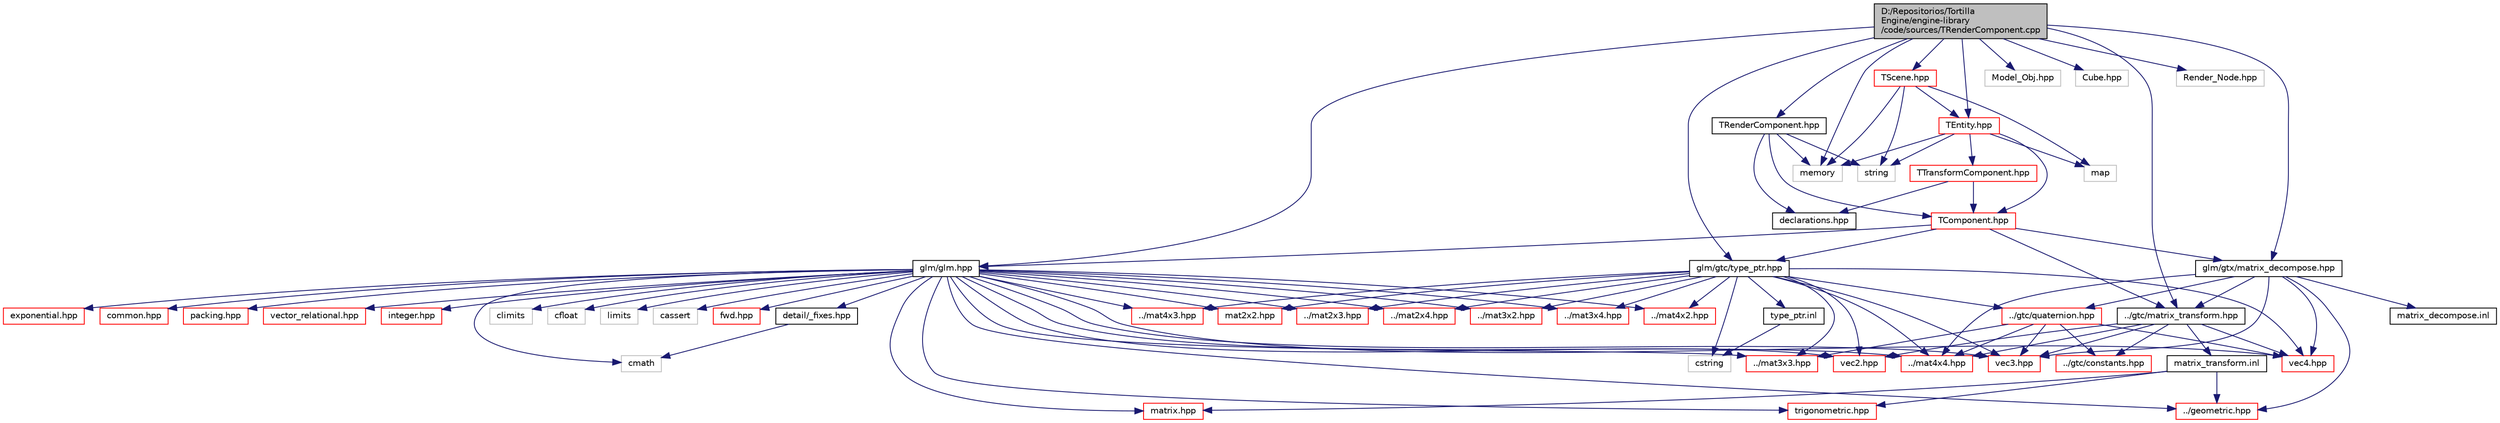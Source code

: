 digraph "D:/Repositorios/TortillaEngine/engine-library/code/sources/TRenderComponent.cpp"
{
 // LATEX_PDF_SIZE
  edge [fontname="Helvetica",fontsize="10",labelfontname="Helvetica",labelfontsize="10"];
  node [fontname="Helvetica",fontsize="10",shape=record];
  Node1 [label="D:/Repositorios/Tortilla\lEngine/engine-library\l/code/sources/TRenderComponent.cpp",height=0.2,width=0.4,color="black", fillcolor="grey75", style="filled", fontcolor="black",tooltip=" "];
  Node1 -> Node2 [color="midnightblue",fontsize="10",style="solid",fontname="Helvetica"];
  Node2 [label="TRenderComponent.hpp",height=0.2,width=0.4,color="black", fillcolor="white", style="filled",URL="$_t_render_component_8hpp.html",tooltip=" "];
  Node2 -> Node3 [color="midnightblue",fontsize="10",style="solid",fontname="Helvetica"];
  Node3 [label="declarations.hpp",height=0.2,width=0.4,color="black", fillcolor="white", style="filled",URL="$declarations_8hpp.html",tooltip=" "];
  Node2 -> Node4 [color="midnightblue",fontsize="10",style="solid",fontname="Helvetica"];
  Node4 [label="TComponent.hpp",height=0.2,width=0.4,color="red", fillcolor="white", style="filled",URL="$_t_component_8hpp.html",tooltip=" "];
  Node4 -> Node5 [color="midnightblue",fontsize="10",style="solid",fontname="Helvetica"];
  Node5 [label="glm/glm.hpp",height=0.2,width=0.4,color="black", fillcolor="white", style="filled",URL="$glm_8hpp.html",tooltip=" "];
  Node5 -> Node6 [color="midnightblue",fontsize="10",style="solid",fontname="Helvetica"];
  Node6 [label="detail/_fixes.hpp",height=0.2,width=0.4,color="black", fillcolor="white", style="filled",URL="$__fixes_8hpp.html",tooltip=" "];
  Node6 -> Node7 [color="midnightblue",fontsize="10",style="solid",fontname="Helvetica"];
  Node7 [label="cmath",height=0.2,width=0.4,color="grey75", fillcolor="white", style="filled",tooltip=" "];
  Node5 -> Node7 [color="midnightblue",fontsize="10",style="solid",fontname="Helvetica"];
  Node5 -> Node8 [color="midnightblue",fontsize="10",style="solid",fontname="Helvetica"];
  Node8 [label="climits",height=0.2,width=0.4,color="grey75", fillcolor="white", style="filled",tooltip=" "];
  Node5 -> Node9 [color="midnightblue",fontsize="10",style="solid",fontname="Helvetica"];
  Node9 [label="cfloat",height=0.2,width=0.4,color="grey75", fillcolor="white", style="filled",tooltip=" "];
  Node5 -> Node10 [color="midnightblue",fontsize="10",style="solid",fontname="Helvetica"];
  Node10 [label="limits",height=0.2,width=0.4,color="grey75", fillcolor="white", style="filled",tooltip=" "];
  Node5 -> Node11 [color="midnightblue",fontsize="10",style="solid",fontname="Helvetica"];
  Node11 [label="cassert",height=0.2,width=0.4,color="grey75", fillcolor="white", style="filled",tooltip=" "];
  Node5 -> Node12 [color="midnightblue",fontsize="10",style="solid",fontname="Helvetica"];
  Node12 [label="fwd.hpp",height=0.2,width=0.4,color="red", fillcolor="white", style="filled",URL="$fwd_8hpp.html",tooltip=" "];
  Node5 -> Node21 [color="midnightblue",fontsize="10",style="solid",fontname="Helvetica"];
  Node21 [label="vec2.hpp",height=0.2,width=0.4,color="red", fillcolor="white", style="filled",URL="$vec2_8hpp.html",tooltip=" "];
  Node5 -> Node24 [color="midnightblue",fontsize="10",style="solid",fontname="Helvetica"];
  Node24 [label="vec3.hpp",height=0.2,width=0.4,color="red", fillcolor="white", style="filled",URL="$vec3_8hpp.html",tooltip=" "];
  Node5 -> Node27 [color="midnightblue",fontsize="10",style="solid",fontname="Helvetica"];
  Node27 [label="vec4.hpp",height=0.2,width=0.4,color="red", fillcolor="white", style="filled",URL="$vec4_8hpp.html",tooltip=" "];
  Node5 -> Node30 [color="midnightblue",fontsize="10",style="solid",fontname="Helvetica"];
  Node30 [label="mat2x2.hpp",height=0.2,width=0.4,color="red", fillcolor="white", style="filled",URL="$mat2x2_8hpp.html",tooltip=" "];
  Node5 -> Node34 [color="midnightblue",fontsize="10",style="solid",fontname="Helvetica"];
  Node34 [label="../mat2x3.hpp",height=0.2,width=0.4,color="red", fillcolor="white", style="filled",URL="$mat2x3_8hpp.html",tooltip=" "];
  Node5 -> Node37 [color="midnightblue",fontsize="10",style="solid",fontname="Helvetica"];
  Node37 [label="../mat2x4.hpp",height=0.2,width=0.4,color="red", fillcolor="white", style="filled",URL="$mat2x4_8hpp.html",tooltip=" "];
  Node5 -> Node40 [color="midnightblue",fontsize="10",style="solid",fontname="Helvetica"];
  Node40 [label="../mat3x2.hpp",height=0.2,width=0.4,color="red", fillcolor="white", style="filled",URL="$mat3x2_8hpp.html",tooltip=" "];
  Node5 -> Node43 [color="midnightblue",fontsize="10",style="solid",fontname="Helvetica"];
  Node43 [label="../mat3x3.hpp",height=0.2,width=0.4,color="red", fillcolor="white", style="filled",URL="$mat3x3_8hpp.html",tooltip=" "];
  Node5 -> Node46 [color="midnightblue",fontsize="10",style="solid",fontname="Helvetica"];
  Node46 [label="../mat3x4.hpp",height=0.2,width=0.4,color="red", fillcolor="white", style="filled",URL="$mat3x4_8hpp.html",tooltip=" "];
  Node5 -> Node49 [color="midnightblue",fontsize="10",style="solid",fontname="Helvetica"];
  Node49 [label="../mat4x2.hpp",height=0.2,width=0.4,color="red", fillcolor="white", style="filled",URL="$mat4x2_8hpp.html",tooltip=" "];
  Node5 -> Node52 [color="midnightblue",fontsize="10",style="solid",fontname="Helvetica"];
  Node52 [label="../mat4x3.hpp",height=0.2,width=0.4,color="red", fillcolor="white", style="filled",URL="$mat4x3_8hpp.html",tooltip=" "];
  Node5 -> Node55 [color="midnightblue",fontsize="10",style="solid",fontname="Helvetica"];
  Node55 [label="../mat4x4.hpp",height=0.2,width=0.4,color="red", fillcolor="white", style="filled",URL="$mat4x4_8hpp.html",tooltip=" "];
  Node5 -> Node71 [color="midnightblue",fontsize="10",style="solid",fontname="Helvetica"];
  Node71 [label="trigonometric.hpp",height=0.2,width=0.4,color="red", fillcolor="white", style="filled",URL="$trigonometric_8hpp.html",tooltip=" "];
  Node5 -> Node74 [color="midnightblue",fontsize="10",style="solid",fontname="Helvetica"];
  Node74 [label="exponential.hpp",height=0.2,width=0.4,color="red", fillcolor="white", style="filled",URL="$exponential_8hpp.html",tooltip=" "];
  Node5 -> Node75 [color="midnightblue",fontsize="10",style="solid",fontname="Helvetica"];
  Node75 [label="common.hpp",height=0.2,width=0.4,color="red", fillcolor="white", style="filled",URL="$common_8hpp.html",tooltip=" "];
  Node5 -> Node76 [color="midnightblue",fontsize="10",style="solid",fontname="Helvetica"];
  Node76 [label="packing.hpp",height=0.2,width=0.4,color="red", fillcolor="white", style="filled",URL="$packing_8hpp.html",tooltip=" "];
  Node5 -> Node59 [color="midnightblue",fontsize="10",style="solid",fontname="Helvetica"];
  Node59 [label="../geometric.hpp",height=0.2,width=0.4,color="red", fillcolor="white", style="filled",URL="$geometric_8hpp.html",tooltip=" "];
  Node5 -> Node81 [color="midnightblue",fontsize="10",style="solid",fontname="Helvetica"];
  Node81 [label="matrix.hpp",height=0.2,width=0.4,color="red", fillcolor="white", style="filled",URL="$matrix_8hpp.html",tooltip=" "];
  Node5 -> Node82 [color="midnightblue",fontsize="10",style="solid",fontname="Helvetica"];
  Node82 [label="vector_relational.hpp",height=0.2,width=0.4,color="red", fillcolor="white", style="filled",URL="$vector__relational_8hpp.html",tooltip=" "];
  Node5 -> Node83 [color="midnightblue",fontsize="10",style="solid",fontname="Helvetica"];
  Node83 [label="integer.hpp",height=0.2,width=0.4,color="red", fillcolor="white", style="filled",URL="$integer_8hpp.html",tooltip=" "];
  Node4 -> Node86 [color="midnightblue",fontsize="10",style="solid",fontname="Helvetica"];
  Node86 [label="glm/gtc/type_ptr.hpp",height=0.2,width=0.4,color="black", fillcolor="white", style="filled",URL="$type__ptr_8hpp.html",tooltip=" "];
  Node86 -> Node87 [color="midnightblue",fontsize="10",style="solid",fontname="Helvetica"];
  Node87 [label="../gtc/quaternion.hpp",height=0.2,width=0.4,color="red", fillcolor="white", style="filled",URL="$gtc_2quaternion_8hpp.html",tooltip=" "];
  Node87 -> Node43 [color="midnightblue",fontsize="10",style="solid",fontname="Helvetica"];
  Node87 -> Node55 [color="midnightblue",fontsize="10",style="solid",fontname="Helvetica"];
  Node87 -> Node24 [color="midnightblue",fontsize="10",style="solid",fontname="Helvetica"];
  Node87 -> Node27 [color="midnightblue",fontsize="10",style="solid",fontname="Helvetica"];
  Node87 -> Node88 [color="midnightblue",fontsize="10",style="solid",fontname="Helvetica"];
  Node88 [label="../gtc/constants.hpp",height=0.2,width=0.4,color="red", fillcolor="white", style="filled",URL="$constants_8hpp.html",tooltip=" "];
  Node86 -> Node21 [color="midnightblue",fontsize="10",style="solid",fontname="Helvetica"];
  Node86 -> Node24 [color="midnightblue",fontsize="10",style="solid",fontname="Helvetica"];
  Node86 -> Node27 [color="midnightblue",fontsize="10",style="solid",fontname="Helvetica"];
  Node86 -> Node30 [color="midnightblue",fontsize="10",style="solid",fontname="Helvetica"];
  Node86 -> Node34 [color="midnightblue",fontsize="10",style="solid",fontname="Helvetica"];
  Node86 -> Node37 [color="midnightblue",fontsize="10",style="solid",fontname="Helvetica"];
  Node86 -> Node40 [color="midnightblue",fontsize="10",style="solid",fontname="Helvetica"];
  Node86 -> Node43 [color="midnightblue",fontsize="10",style="solid",fontname="Helvetica"];
  Node86 -> Node46 [color="midnightblue",fontsize="10",style="solid",fontname="Helvetica"];
  Node86 -> Node49 [color="midnightblue",fontsize="10",style="solid",fontname="Helvetica"];
  Node86 -> Node52 [color="midnightblue",fontsize="10",style="solid",fontname="Helvetica"];
  Node86 -> Node55 [color="midnightblue",fontsize="10",style="solid",fontname="Helvetica"];
  Node86 -> Node91 [color="midnightblue",fontsize="10",style="solid",fontname="Helvetica"];
  Node91 [label="cstring",height=0.2,width=0.4,color="grey75", fillcolor="white", style="filled",tooltip=" "];
  Node86 -> Node92 [color="midnightblue",fontsize="10",style="solid",fontname="Helvetica"];
  Node92 [label="type_ptr.inl",height=0.2,width=0.4,color="black", fillcolor="white", style="filled",URL="$type__ptr_8inl.html",tooltip=" "];
  Node92 -> Node91 [color="midnightblue",fontsize="10",style="solid",fontname="Helvetica"];
  Node4 -> Node93 [color="midnightblue",fontsize="10",style="solid",fontname="Helvetica"];
  Node93 [label="glm/gtx/matrix_decompose.hpp",height=0.2,width=0.4,color="black", fillcolor="white", style="filled",URL="$matrix__decompose_8hpp.html",tooltip=" "];
  Node93 -> Node55 [color="midnightblue",fontsize="10",style="solid",fontname="Helvetica"];
  Node93 -> Node24 [color="midnightblue",fontsize="10",style="solid",fontname="Helvetica"];
  Node93 -> Node27 [color="midnightblue",fontsize="10",style="solid",fontname="Helvetica"];
  Node93 -> Node59 [color="midnightblue",fontsize="10",style="solid",fontname="Helvetica"];
  Node93 -> Node87 [color="midnightblue",fontsize="10",style="solid",fontname="Helvetica"];
  Node93 -> Node94 [color="midnightblue",fontsize="10",style="solid",fontname="Helvetica"];
  Node94 [label="../gtc/matrix_transform.hpp",height=0.2,width=0.4,color="black", fillcolor="white", style="filled",URL="$matrix__transform_8hpp.html",tooltip=" "];
  Node94 -> Node55 [color="midnightblue",fontsize="10",style="solid",fontname="Helvetica"];
  Node94 -> Node21 [color="midnightblue",fontsize="10",style="solid",fontname="Helvetica"];
  Node94 -> Node24 [color="midnightblue",fontsize="10",style="solid",fontname="Helvetica"];
  Node94 -> Node27 [color="midnightblue",fontsize="10",style="solid",fontname="Helvetica"];
  Node94 -> Node88 [color="midnightblue",fontsize="10",style="solid",fontname="Helvetica"];
  Node94 -> Node95 [color="midnightblue",fontsize="10",style="solid",fontname="Helvetica"];
  Node95 [label="matrix_transform.inl",height=0.2,width=0.4,color="black", fillcolor="white", style="filled",URL="$matrix__transform_8inl.html",tooltip=" "];
  Node95 -> Node59 [color="midnightblue",fontsize="10",style="solid",fontname="Helvetica"];
  Node95 -> Node71 [color="midnightblue",fontsize="10",style="solid",fontname="Helvetica"];
  Node95 -> Node81 [color="midnightblue",fontsize="10",style="solid",fontname="Helvetica"];
  Node93 -> Node96 [color="midnightblue",fontsize="10",style="solid",fontname="Helvetica"];
  Node96 [label="matrix_decompose.inl",height=0.2,width=0.4,color="black", fillcolor="white", style="filled",URL="$matrix__decompose_8inl.html",tooltip=" "];
  Node4 -> Node94 [color="midnightblue",fontsize="10",style="solid",fontname="Helvetica"];
  Node2 -> Node101 [color="midnightblue",fontsize="10",style="solid",fontname="Helvetica"];
  Node101 [label="memory",height=0.2,width=0.4,color="grey75", fillcolor="white", style="filled",tooltip=" "];
  Node2 -> Node102 [color="midnightblue",fontsize="10",style="solid",fontname="Helvetica"];
  Node102 [label="string",height=0.2,width=0.4,color="grey75", fillcolor="white", style="filled",tooltip=" "];
  Node1 -> Node5 [color="midnightblue",fontsize="10",style="solid",fontname="Helvetica"];
  Node1 -> Node86 [color="midnightblue",fontsize="10",style="solid",fontname="Helvetica"];
  Node1 -> Node93 [color="midnightblue",fontsize="10",style="solid",fontname="Helvetica"];
  Node1 -> Node94 [color="midnightblue",fontsize="10",style="solid",fontname="Helvetica"];
  Node1 -> Node103 [color="midnightblue",fontsize="10",style="solid",fontname="Helvetica"];
  Node103 [label="Model_Obj.hpp",height=0.2,width=0.4,color="grey75", fillcolor="white", style="filled",tooltip=" "];
  Node1 -> Node104 [color="midnightblue",fontsize="10",style="solid",fontname="Helvetica"];
  Node104 [label="Cube.hpp",height=0.2,width=0.4,color="grey75", fillcolor="white", style="filled",tooltip=" "];
  Node1 -> Node105 [color="midnightblue",fontsize="10",style="solid",fontname="Helvetica"];
  Node105 [label="TEntity.hpp",height=0.2,width=0.4,color="red", fillcolor="white", style="filled",URL="$_t_entity_8hpp.html",tooltip=" "];
  Node105 -> Node106 [color="midnightblue",fontsize="10",style="solid",fontname="Helvetica"];
  Node106 [label="TTransformComponent.hpp",height=0.2,width=0.4,color="red", fillcolor="white", style="filled",URL="$_t_transform_component_8hpp.html",tooltip=" "];
  Node106 -> Node3 [color="midnightblue",fontsize="10",style="solid",fontname="Helvetica"];
  Node106 -> Node4 [color="midnightblue",fontsize="10",style="solid",fontname="Helvetica"];
  Node105 -> Node4 [color="midnightblue",fontsize="10",style="solid",fontname="Helvetica"];
  Node105 -> Node107 [color="midnightblue",fontsize="10",style="solid",fontname="Helvetica"];
  Node107 [label="map",height=0.2,width=0.4,color="grey75", fillcolor="white", style="filled",tooltip=" "];
  Node105 -> Node101 [color="midnightblue",fontsize="10",style="solid",fontname="Helvetica"];
  Node105 -> Node102 [color="midnightblue",fontsize="10",style="solid",fontname="Helvetica"];
  Node1 -> Node109 [color="midnightblue",fontsize="10",style="solid",fontname="Helvetica"];
  Node109 [label="Render_Node.hpp",height=0.2,width=0.4,color="grey75", fillcolor="white", style="filled",tooltip=" "];
  Node1 -> Node101 [color="midnightblue",fontsize="10",style="solid",fontname="Helvetica"];
  Node1 -> Node110 [color="midnightblue",fontsize="10",style="solid",fontname="Helvetica"];
  Node110 [label="TScene.hpp",height=0.2,width=0.4,color="red", fillcolor="white", style="filled",URL="$_t_scene_8hpp.html",tooltip=" "];
  Node110 -> Node105 [color="midnightblue",fontsize="10",style="solid",fontname="Helvetica"];
  Node110 -> Node107 [color="midnightblue",fontsize="10",style="solid",fontname="Helvetica"];
  Node110 -> Node102 [color="midnightblue",fontsize="10",style="solid",fontname="Helvetica"];
  Node110 -> Node101 [color="midnightblue",fontsize="10",style="solid",fontname="Helvetica"];
}
